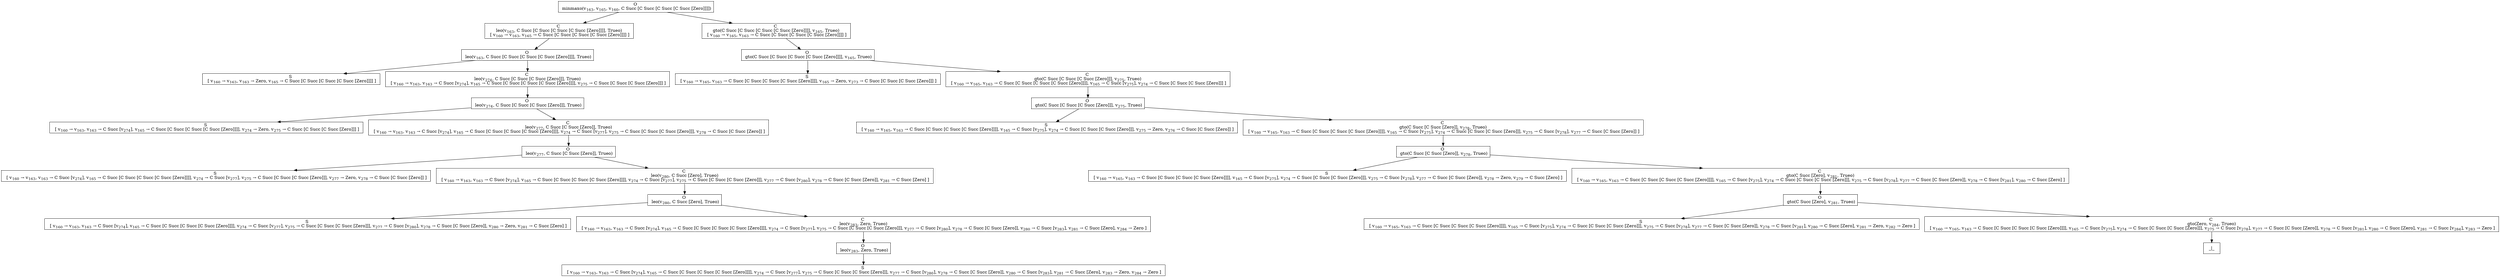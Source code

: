 digraph {
    graph [rankdir=TB
          ,bgcolor=transparent];
    node [shape=box
         ,fillcolor=white
         ,style=filled];
    0 [label=<O <BR/> minmaxo(v<SUB>163</SUB>, v<SUB>165</SUB>, v<SUB>160</SUB>, C Succ [C Succ [C Succ [C Succ [Zero]]]])>];
    1 [label=<C <BR/> leo(v<SUB>163</SUB>, C Succ [C Succ [C Succ [C Succ [Zero]]]], Trueo) <BR/>  [ v<SUB>160</SUB> &rarr; v<SUB>163</SUB>, v<SUB>165</SUB> &rarr; C Succ [C Succ [C Succ [C Succ [Zero]]]] ] >];
    2 [label=<C <BR/> gto(C Succ [C Succ [C Succ [C Succ [Zero]]]], v<SUB>165</SUB>, Trueo) <BR/>  [ v<SUB>160</SUB> &rarr; v<SUB>165</SUB>, v<SUB>163</SUB> &rarr; C Succ [C Succ [C Succ [C Succ [Zero]]]] ] >];
    3 [label=<O <BR/> leo(v<SUB>163</SUB>, C Succ [C Succ [C Succ [C Succ [Zero]]]], Trueo)>];
    4 [label=<S <BR/>  [ v<SUB>160</SUB> &rarr; v<SUB>163</SUB>, v<SUB>163</SUB> &rarr; Zero, v<SUB>165</SUB> &rarr; C Succ [C Succ [C Succ [C Succ [Zero]]]] ] >];
    5 [label=<C <BR/> leo(v<SUB>274</SUB>, C Succ [C Succ [C Succ [Zero]]], Trueo) <BR/>  [ v<SUB>160</SUB> &rarr; v<SUB>163</SUB>, v<SUB>163</SUB> &rarr; C Succ [v<SUB>274</SUB>], v<SUB>165</SUB> &rarr; C Succ [C Succ [C Succ [C Succ [Zero]]]], v<SUB>275</SUB> &rarr; C Succ [C Succ [C Succ [Zero]]] ] >];
    6 [label=<O <BR/> leo(v<SUB>274</SUB>, C Succ [C Succ [C Succ [Zero]]], Trueo)>];
    7 [label=<S <BR/>  [ v<SUB>160</SUB> &rarr; v<SUB>163</SUB>, v<SUB>163</SUB> &rarr; C Succ [v<SUB>274</SUB>], v<SUB>165</SUB> &rarr; C Succ [C Succ [C Succ [C Succ [Zero]]]], v<SUB>274</SUB> &rarr; Zero, v<SUB>275</SUB> &rarr; C Succ [C Succ [C Succ [Zero]]] ] >];
    8 [label=<C <BR/> leo(v<SUB>277</SUB>, C Succ [C Succ [Zero]], Trueo) <BR/>  [ v<SUB>160</SUB> &rarr; v<SUB>163</SUB>, v<SUB>163</SUB> &rarr; C Succ [v<SUB>274</SUB>], v<SUB>165</SUB> &rarr; C Succ [C Succ [C Succ [C Succ [Zero]]]], v<SUB>274</SUB> &rarr; C Succ [v<SUB>277</SUB>], v<SUB>275</SUB> &rarr; C Succ [C Succ [C Succ [Zero]]], v<SUB>278</SUB> &rarr; C Succ [C Succ [Zero]] ] >];
    9 [label=<O <BR/> leo(v<SUB>277</SUB>, C Succ [C Succ [Zero]], Trueo)>];
    10 [label=<S <BR/>  [ v<SUB>160</SUB> &rarr; v<SUB>163</SUB>, v<SUB>163</SUB> &rarr; C Succ [v<SUB>274</SUB>], v<SUB>165</SUB> &rarr; C Succ [C Succ [C Succ [C Succ [Zero]]]], v<SUB>274</SUB> &rarr; C Succ [v<SUB>277</SUB>], v<SUB>275</SUB> &rarr; C Succ [C Succ [C Succ [Zero]]], v<SUB>277</SUB> &rarr; Zero, v<SUB>278</SUB> &rarr; C Succ [C Succ [Zero]] ] >];
    11 [label=<C <BR/> leo(v<SUB>280</SUB>, C Succ [Zero], Trueo) <BR/>  [ v<SUB>160</SUB> &rarr; v<SUB>163</SUB>, v<SUB>163</SUB> &rarr; C Succ [v<SUB>274</SUB>], v<SUB>165</SUB> &rarr; C Succ [C Succ [C Succ [C Succ [Zero]]]], v<SUB>274</SUB> &rarr; C Succ [v<SUB>277</SUB>], v<SUB>275</SUB> &rarr; C Succ [C Succ [C Succ [Zero]]], v<SUB>277</SUB> &rarr; C Succ [v<SUB>280</SUB>], v<SUB>278</SUB> &rarr; C Succ [C Succ [Zero]], v<SUB>281</SUB> &rarr; C Succ [Zero] ] >];
    12 [label=<O <BR/> leo(v<SUB>280</SUB>, C Succ [Zero], Trueo)>];
    13 [label=<S <BR/>  [ v<SUB>160</SUB> &rarr; v<SUB>163</SUB>, v<SUB>163</SUB> &rarr; C Succ [v<SUB>274</SUB>], v<SUB>165</SUB> &rarr; C Succ [C Succ [C Succ [C Succ [Zero]]]], v<SUB>274</SUB> &rarr; C Succ [v<SUB>277</SUB>], v<SUB>275</SUB> &rarr; C Succ [C Succ [C Succ [Zero]]], v<SUB>277</SUB> &rarr; C Succ [v<SUB>280</SUB>], v<SUB>278</SUB> &rarr; C Succ [C Succ [Zero]], v<SUB>280</SUB> &rarr; Zero, v<SUB>281</SUB> &rarr; C Succ [Zero] ] >];
    14 [label=<C <BR/> leo(v<SUB>283</SUB>, Zero, Trueo) <BR/>  [ v<SUB>160</SUB> &rarr; v<SUB>163</SUB>, v<SUB>163</SUB> &rarr; C Succ [v<SUB>274</SUB>], v<SUB>165</SUB> &rarr; C Succ [C Succ [C Succ [C Succ [Zero]]]], v<SUB>274</SUB> &rarr; C Succ [v<SUB>277</SUB>], v<SUB>275</SUB> &rarr; C Succ [C Succ [C Succ [Zero]]], v<SUB>277</SUB> &rarr; C Succ [v<SUB>280</SUB>], v<SUB>278</SUB> &rarr; C Succ [C Succ [Zero]], v<SUB>280</SUB> &rarr; C Succ [v<SUB>283</SUB>], v<SUB>281</SUB> &rarr; C Succ [Zero], v<SUB>284</SUB> &rarr; Zero ] >];
    15 [label=<O <BR/> leo(v<SUB>283</SUB>, Zero, Trueo)>];
    16 [label=<S <BR/>  [ v<SUB>160</SUB> &rarr; v<SUB>163</SUB>, v<SUB>163</SUB> &rarr; C Succ [v<SUB>274</SUB>], v<SUB>165</SUB> &rarr; C Succ [C Succ [C Succ [C Succ [Zero]]]], v<SUB>274</SUB> &rarr; C Succ [v<SUB>277</SUB>], v<SUB>275</SUB> &rarr; C Succ [C Succ [C Succ [Zero]]], v<SUB>277</SUB> &rarr; C Succ [v<SUB>280</SUB>], v<SUB>278</SUB> &rarr; C Succ [C Succ [Zero]], v<SUB>280</SUB> &rarr; C Succ [v<SUB>283</SUB>], v<SUB>281</SUB> &rarr; C Succ [Zero], v<SUB>283</SUB> &rarr; Zero, v<SUB>284</SUB> &rarr; Zero ] >];
    17 [label=<O <BR/> gto(C Succ [C Succ [C Succ [C Succ [Zero]]]], v<SUB>165</SUB>, Trueo)>];
    18 [label=<S <BR/>  [ v<SUB>160</SUB> &rarr; v<SUB>165</SUB>, v<SUB>163</SUB> &rarr; C Succ [C Succ [C Succ [C Succ [Zero]]]], v<SUB>165</SUB> &rarr; Zero, v<SUB>273</SUB> &rarr; C Succ [C Succ [C Succ [Zero]]] ] >];
    19 [label=<C <BR/> gto(C Succ [C Succ [C Succ [Zero]]], v<SUB>275</SUB>, Trueo) <BR/>  [ v<SUB>160</SUB> &rarr; v<SUB>165</SUB>, v<SUB>163</SUB> &rarr; C Succ [C Succ [C Succ [C Succ [Zero]]]], v<SUB>165</SUB> &rarr; C Succ [v<SUB>275</SUB>], v<SUB>274</SUB> &rarr; C Succ [C Succ [C Succ [Zero]]] ] >];
    20 [label=<O <BR/> gto(C Succ [C Succ [C Succ [Zero]]], v<SUB>275</SUB>, Trueo)>];
    21 [label=<S <BR/>  [ v<SUB>160</SUB> &rarr; v<SUB>165</SUB>, v<SUB>163</SUB> &rarr; C Succ [C Succ [C Succ [C Succ [Zero]]]], v<SUB>165</SUB> &rarr; C Succ [v<SUB>275</SUB>], v<SUB>274</SUB> &rarr; C Succ [C Succ [C Succ [Zero]]], v<SUB>275</SUB> &rarr; Zero, v<SUB>276</SUB> &rarr; C Succ [C Succ [Zero]] ] >];
    22 [label=<C <BR/> gto(C Succ [C Succ [Zero]], v<SUB>278</SUB>, Trueo) <BR/>  [ v<SUB>160</SUB> &rarr; v<SUB>165</SUB>, v<SUB>163</SUB> &rarr; C Succ [C Succ [C Succ [C Succ [Zero]]]], v<SUB>165</SUB> &rarr; C Succ [v<SUB>275</SUB>], v<SUB>274</SUB> &rarr; C Succ [C Succ [C Succ [Zero]]], v<SUB>275</SUB> &rarr; C Succ [v<SUB>278</SUB>], v<SUB>277</SUB> &rarr; C Succ [C Succ [Zero]] ] >];
    23 [label=<O <BR/> gto(C Succ [C Succ [Zero]], v<SUB>278</SUB>, Trueo)>];
    24 [label=<S <BR/>  [ v<SUB>160</SUB> &rarr; v<SUB>165</SUB>, v<SUB>163</SUB> &rarr; C Succ [C Succ [C Succ [C Succ [Zero]]]], v<SUB>165</SUB> &rarr; C Succ [v<SUB>275</SUB>], v<SUB>274</SUB> &rarr; C Succ [C Succ [C Succ [Zero]]], v<SUB>275</SUB> &rarr; C Succ [v<SUB>278</SUB>], v<SUB>277</SUB> &rarr; C Succ [C Succ [Zero]], v<SUB>278</SUB> &rarr; Zero, v<SUB>279</SUB> &rarr; C Succ [Zero] ] >];
    25 [label=<C <BR/> gto(C Succ [Zero], v<SUB>281</SUB>, Trueo) <BR/>  [ v<SUB>160</SUB> &rarr; v<SUB>165</SUB>, v<SUB>163</SUB> &rarr; C Succ [C Succ [C Succ [C Succ [Zero]]]], v<SUB>165</SUB> &rarr; C Succ [v<SUB>275</SUB>], v<SUB>274</SUB> &rarr; C Succ [C Succ [C Succ [Zero]]], v<SUB>275</SUB> &rarr; C Succ [v<SUB>278</SUB>], v<SUB>277</SUB> &rarr; C Succ [C Succ [Zero]], v<SUB>278</SUB> &rarr; C Succ [v<SUB>281</SUB>], v<SUB>280</SUB> &rarr; C Succ [Zero] ] >];
    26 [label=<O <BR/> gto(C Succ [Zero], v<SUB>281</SUB>, Trueo)>];
    27 [label=<S <BR/>  [ v<SUB>160</SUB> &rarr; v<SUB>165</SUB>, v<SUB>163</SUB> &rarr; C Succ [C Succ [C Succ [C Succ [Zero]]]], v<SUB>165</SUB> &rarr; C Succ [v<SUB>275</SUB>], v<SUB>274</SUB> &rarr; C Succ [C Succ [C Succ [Zero]]], v<SUB>275</SUB> &rarr; C Succ [v<SUB>278</SUB>], v<SUB>277</SUB> &rarr; C Succ [C Succ [Zero]], v<SUB>278</SUB> &rarr; C Succ [v<SUB>281</SUB>], v<SUB>280</SUB> &rarr; C Succ [Zero], v<SUB>281</SUB> &rarr; Zero, v<SUB>282</SUB> &rarr; Zero ] >];
    28 [label=<C <BR/> gto(Zero, v<SUB>284</SUB>, Trueo) <BR/>  [ v<SUB>160</SUB> &rarr; v<SUB>165</SUB>, v<SUB>163</SUB> &rarr; C Succ [C Succ [C Succ [C Succ [Zero]]]], v<SUB>165</SUB> &rarr; C Succ [v<SUB>275</SUB>], v<SUB>274</SUB> &rarr; C Succ [C Succ [C Succ [Zero]]], v<SUB>275</SUB> &rarr; C Succ [v<SUB>278</SUB>], v<SUB>277</SUB> &rarr; C Succ [C Succ [Zero]], v<SUB>278</SUB> &rarr; C Succ [v<SUB>281</SUB>], v<SUB>280</SUB> &rarr; C Succ [Zero], v<SUB>281</SUB> &rarr; C Succ [v<SUB>284</SUB>], v<SUB>283</SUB> &rarr; Zero ] >];
    29 [label=<_|_>];
    0 -> 1 [label=""];
    0 -> 2 [label=""];
    1 -> 3 [label=""];
    2 -> 17 [label=""];
    3 -> 4 [label=""];
    3 -> 5 [label=""];
    5 -> 6 [label=""];
    6 -> 7 [label=""];
    6 -> 8 [label=""];
    8 -> 9 [label=""];
    9 -> 10 [label=""];
    9 -> 11 [label=""];
    11 -> 12 [label=""];
    12 -> 13 [label=""];
    12 -> 14 [label=""];
    14 -> 15 [label=""];
    15 -> 16 [label=""];
    17 -> 18 [label=""];
    17 -> 19 [label=""];
    19 -> 20 [label=""];
    20 -> 21 [label=""];
    20 -> 22 [label=""];
    22 -> 23 [label=""];
    23 -> 24 [label=""];
    23 -> 25 [label=""];
    25 -> 26 [label=""];
    26 -> 27 [label=""];
    26 -> 28 [label=""];
    28 -> 29 [label=""];
}